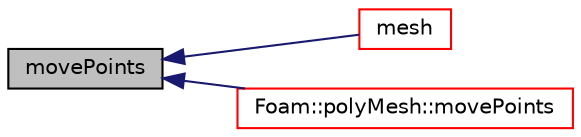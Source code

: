 digraph "movePoints"
{
  bgcolor="transparent";
  edge [fontname="Helvetica",fontsize="10",labelfontname="Helvetica",labelfontsize="10"];
  node [fontname="Helvetica",fontsize="10",shape=record];
  rankdir="LR";
  Node5535 [label="movePoints",height=0.2,width=0.4,color="black", fillcolor="grey75", style="filled", fontcolor="black"];
  Node5535 -> Node5536 [dir="back",color="midnightblue",fontsize="10",style="solid",fontname="Helvetica"];
  Node5536 [label="mesh",height=0.2,width=0.4,color="red",URL="$a28557.html#ae78c91f8ff731c07ccc4351d9fe861ba",tooltip="Return the mesh reference. "];
  Node5535 -> Node5626 [dir="back",color="midnightblue",fontsize="10",style="solid",fontname="Helvetica"];
  Node5626 [label="Foam::polyMesh::movePoints",height=0.2,width=0.4,color="red",URL="$a28565.html#a3693c648bea2e99054cbbb75d4bf4e4d",tooltip="Move points, returns volumes swept by faces in motion. "];
}
